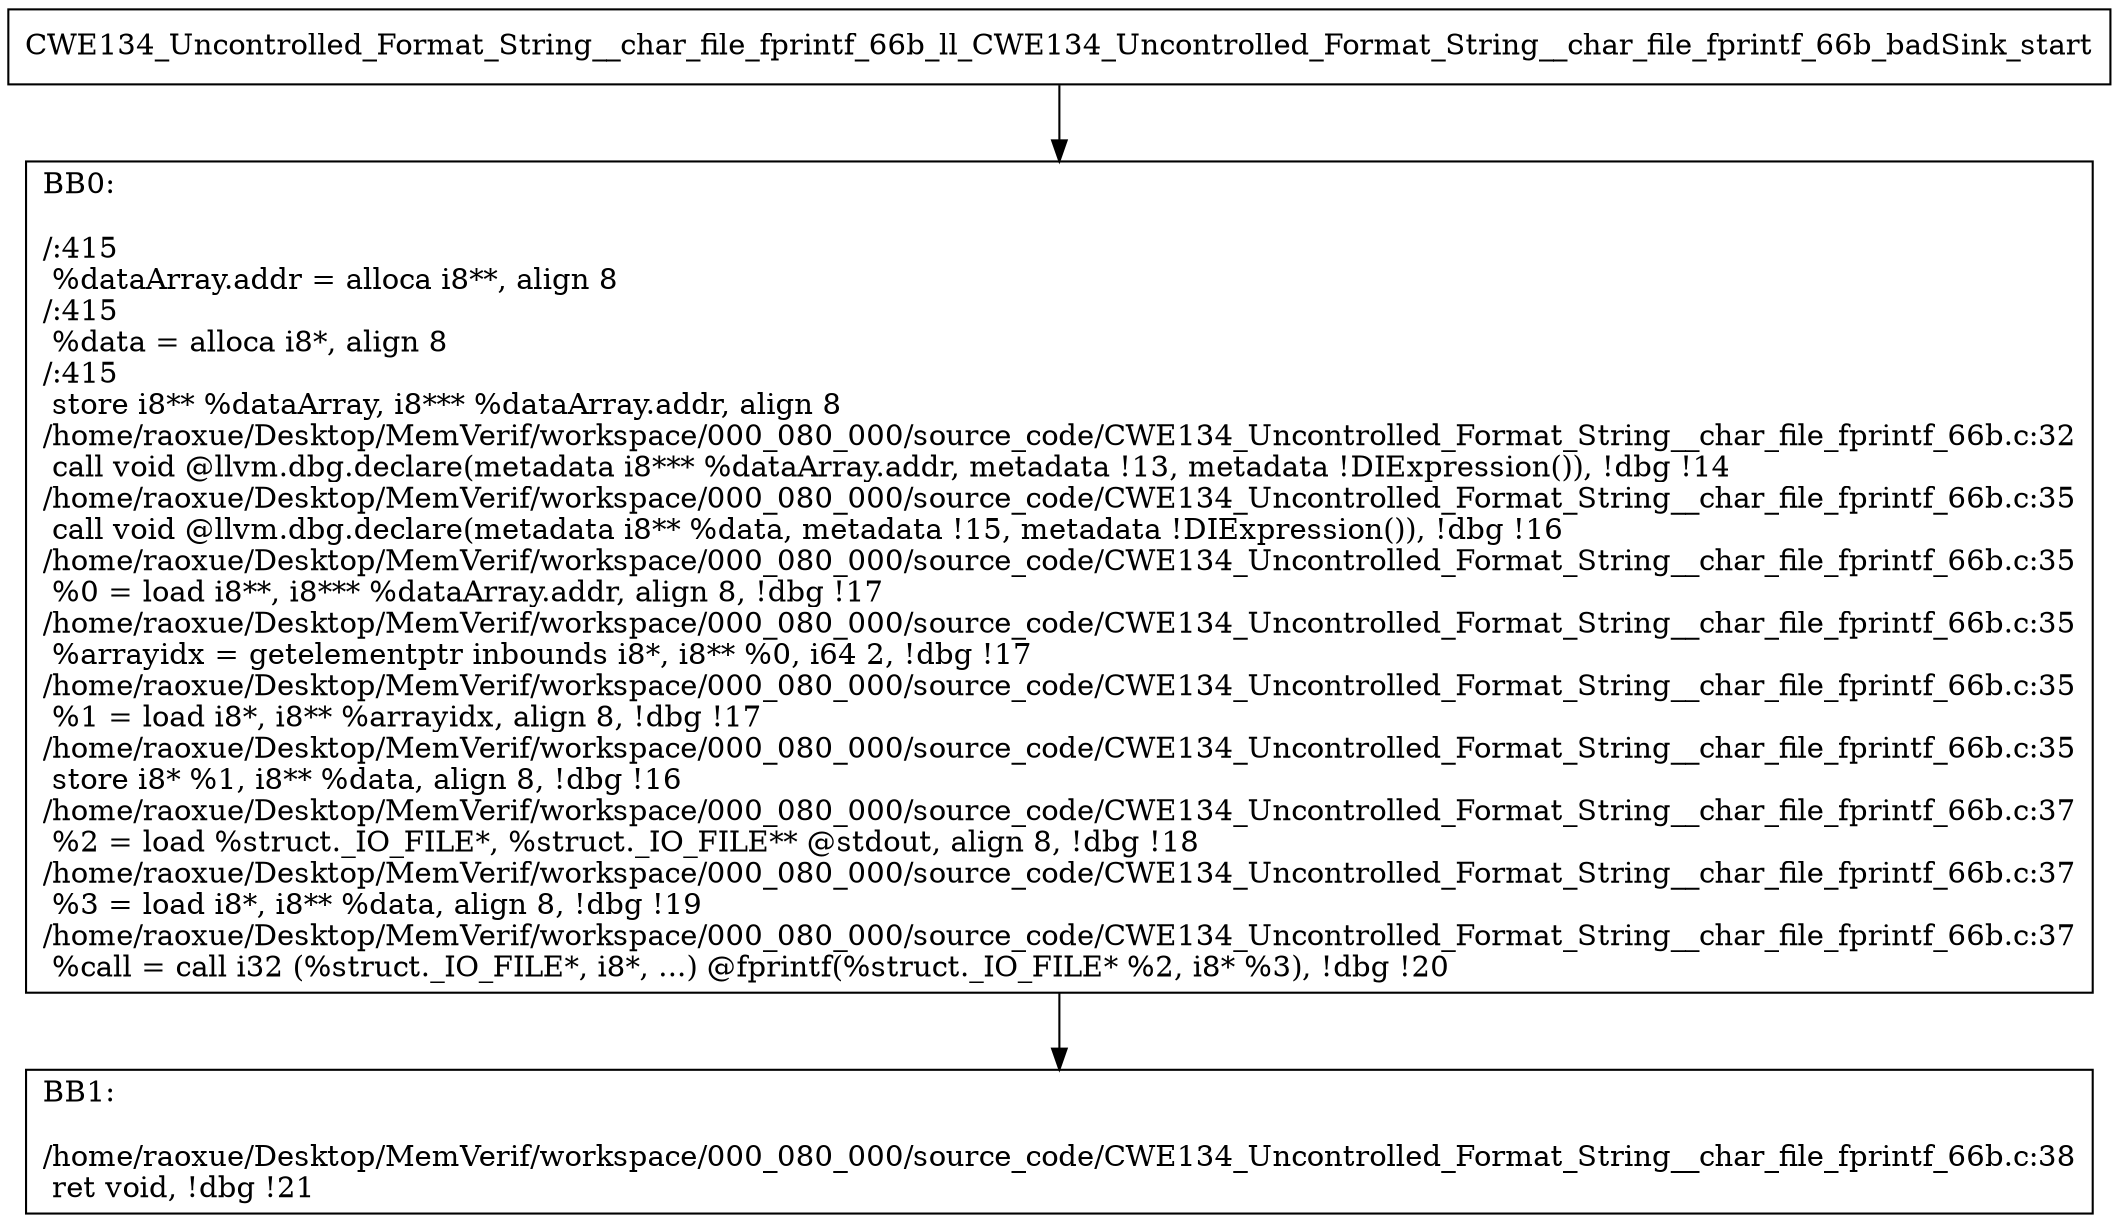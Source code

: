 digraph "CFG for'CWE134_Uncontrolled_Format_String__char_file_fprintf_66b_ll_CWE134_Uncontrolled_Format_String__char_file_fprintf_66b_badSink' function" {
	BBCWE134_Uncontrolled_Format_String__char_file_fprintf_66b_ll_CWE134_Uncontrolled_Format_String__char_file_fprintf_66b_badSink_start[shape=record,label="{CWE134_Uncontrolled_Format_String__char_file_fprintf_66b_ll_CWE134_Uncontrolled_Format_String__char_file_fprintf_66b_badSink_start}"];
	BBCWE134_Uncontrolled_Format_String__char_file_fprintf_66b_ll_CWE134_Uncontrolled_Format_String__char_file_fprintf_66b_badSink_start-> CWE134_Uncontrolled_Format_String__char_file_fprintf_66b_ll_CWE134_Uncontrolled_Format_String__char_file_fprintf_66b_badSinkBB0;
	CWE134_Uncontrolled_Format_String__char_file_fprintf_66b_ll_CWE134_Uncontrolled_Format_String__char_file_fprintf_66b_badSinkBB0 [shape=record, label="{BB0:\l\l/:415\l
  %dataArray.addr = alloca i8**, align 8\l
/:415\l
  %data = alloca i8*, align 8\l
/:415\l
  store i8** %dataArray, i8*** %dataArray.addr, align 8\l
/home/raoxue/Desktop/MemVerif/workspace/000_080_000/source_code/CWE134_Uncontrolled_Format_String__char_file_fprintf_66b.c:32\l
  call void @llvm.dbg.declare(metadata i8*** %dataArray.addr, metadata !13, metadata !DIExpression()), !dbg !14\l
/home/raoxue/Desktop/MemVerif/workspace/000_080_000/source_code/CWE134_Uncontrolled_Format_String__char_file_fprintf_66b.c:35\l
  call void @llvm.dbg.declare(metadata i8** %data, metadata !15, metadata !DIExpression()), !dbg !16\l
/home/raoxue/Desktop/MemVerif/workspace/000_080_000/source_code/CWE134_Uncontrolled_Format_String__char_file_fprintf_66b.c:35\l
  %0 = load i8**, i8*** %dataArray.addr, align 8, !dbg !17\l
/home/raoxue/Desktop/MemVerif/workspace/000_080_000/source_code/CWE134_Uncontrolled_Format_String__char_file_fprintf_66b.c:35\l
  %arrayidx = getelementptr inbounds i8*, i8** %0, i64 2, !dbg !17\l
/home/raoxue/Desktop/MemVerif/workspace/000_080_000/source_code/CWE134_Uncontrolled_Format_String__char_file_fprintf_66b.c:35\l
  %1 = load i8*, i8** %arrayidx, align 8, !dbg !17\l
/home/raoxue/Desktop/MemVerif/workspace/000_080_000/source_code/CWE134_Uncontrolled_Format_String__char_file_fprintf_66b.c:35\l
  store i8* %1, i8** %data, align 8, !dbg !16\l
/home/raoxue/Desktop/MemVerif/workspace/000_080_000/source_code/CWE134_Uncontrolled_Format_String__char_file_fprintf_66b.c:37\l
  %2 = load %struct._IO_FILE*, %struct._IO_FILE** @stdout, align 8, !dbg !18\l
/home/raoxue/Desktop/MemVerif/workspace/000_080_000/source_code/CWE134_Uncontrolled_Format_String__char_file_fprintf_66b.c:37\l
  %3 = load i8*, i8** %data, align 8, !dbg !19\l
/home/raoxue/Desktop/MemVerif/workspace/000_080_000/source_code/CWE134_Uncontrolled_Format_String__char_file_fprintf_66b.c:37\l
  %call = call i32 (%struct._IO_FILE*, i8*, ...) @fprintf(%struct._IO_FILE* %2, i8* %3), !dbg !20\l
}"];
	CWE134_Uncontrolled_Format_String__char_file_fprintf_66b_ll_CWE134_Uncontrolled_Format_String__char_file_fprintf_66b_badSinkBB0-> CWE134_Uncontrolled_Format_String__char_file_fprintf_66b_ll_CWE134_Uncontrolled_Format_String__char_file_fprintf_66b_badSinkBB1;
	CWE134_Uncontrolled_Format_String__char_file_fprintf_66b_ll_CWE134_Uncontrolled_Format_String__char_file_fprintf_66b_badSinkBB1 [shape=record, label="{BB1:\l\l/home/raoxue/Desktop/MemVerif/workspace/000_080_000/source_code/CWE134_Uncontrolled_Format_String__char_file_fprintf_66b.c:38\l
  ret void, !dbg !21\l
}"];
}
